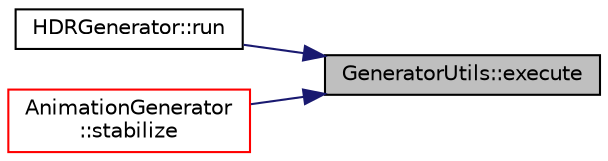 digraph "GeneratorUtils::execute"
{
 // LATEX_PDF_SIZE
  edge [fontname="Helvetica",fontsize="10",labelfontname="Helvetica",labelfontsize="10"];
  node [fontname="Helvetica",fontsize="10",shape=record];
  rankdir="RL";
  Node1 [label="GeneratorUtils::execute",height=0.2,width=0.4,color="black", fillcolor="grey75", style="filled", fontcolor="black",tooltip=" "];
  Node1 -> Node2 [dir="back",color="midnightblue",fontsize="10",style="solid",fontname="Helvetica"];
  Node2 [label="HDRGenerator::run",height=0.2,width=0.4,color="black", fillcolor="white", style="filled",URL="$class_h_d_r_generator.html#a9e42f118789e311753bf6e3d4ce66682",tooltip=" "];
  Node1 -> Node3 [dir="back",color="midnightblue",fontsize="10",style="solid",fontname="Helvetica"];
  Node3 [label="AnimationGenerator\l::stabilize",height=0.2,width=0.4,color="red", fillcolor="white", style="filled",URL="$class_animation_generator.html#a3d975f14d70a629b7ac06db1b63d4a45",tooltip=" "];
}
